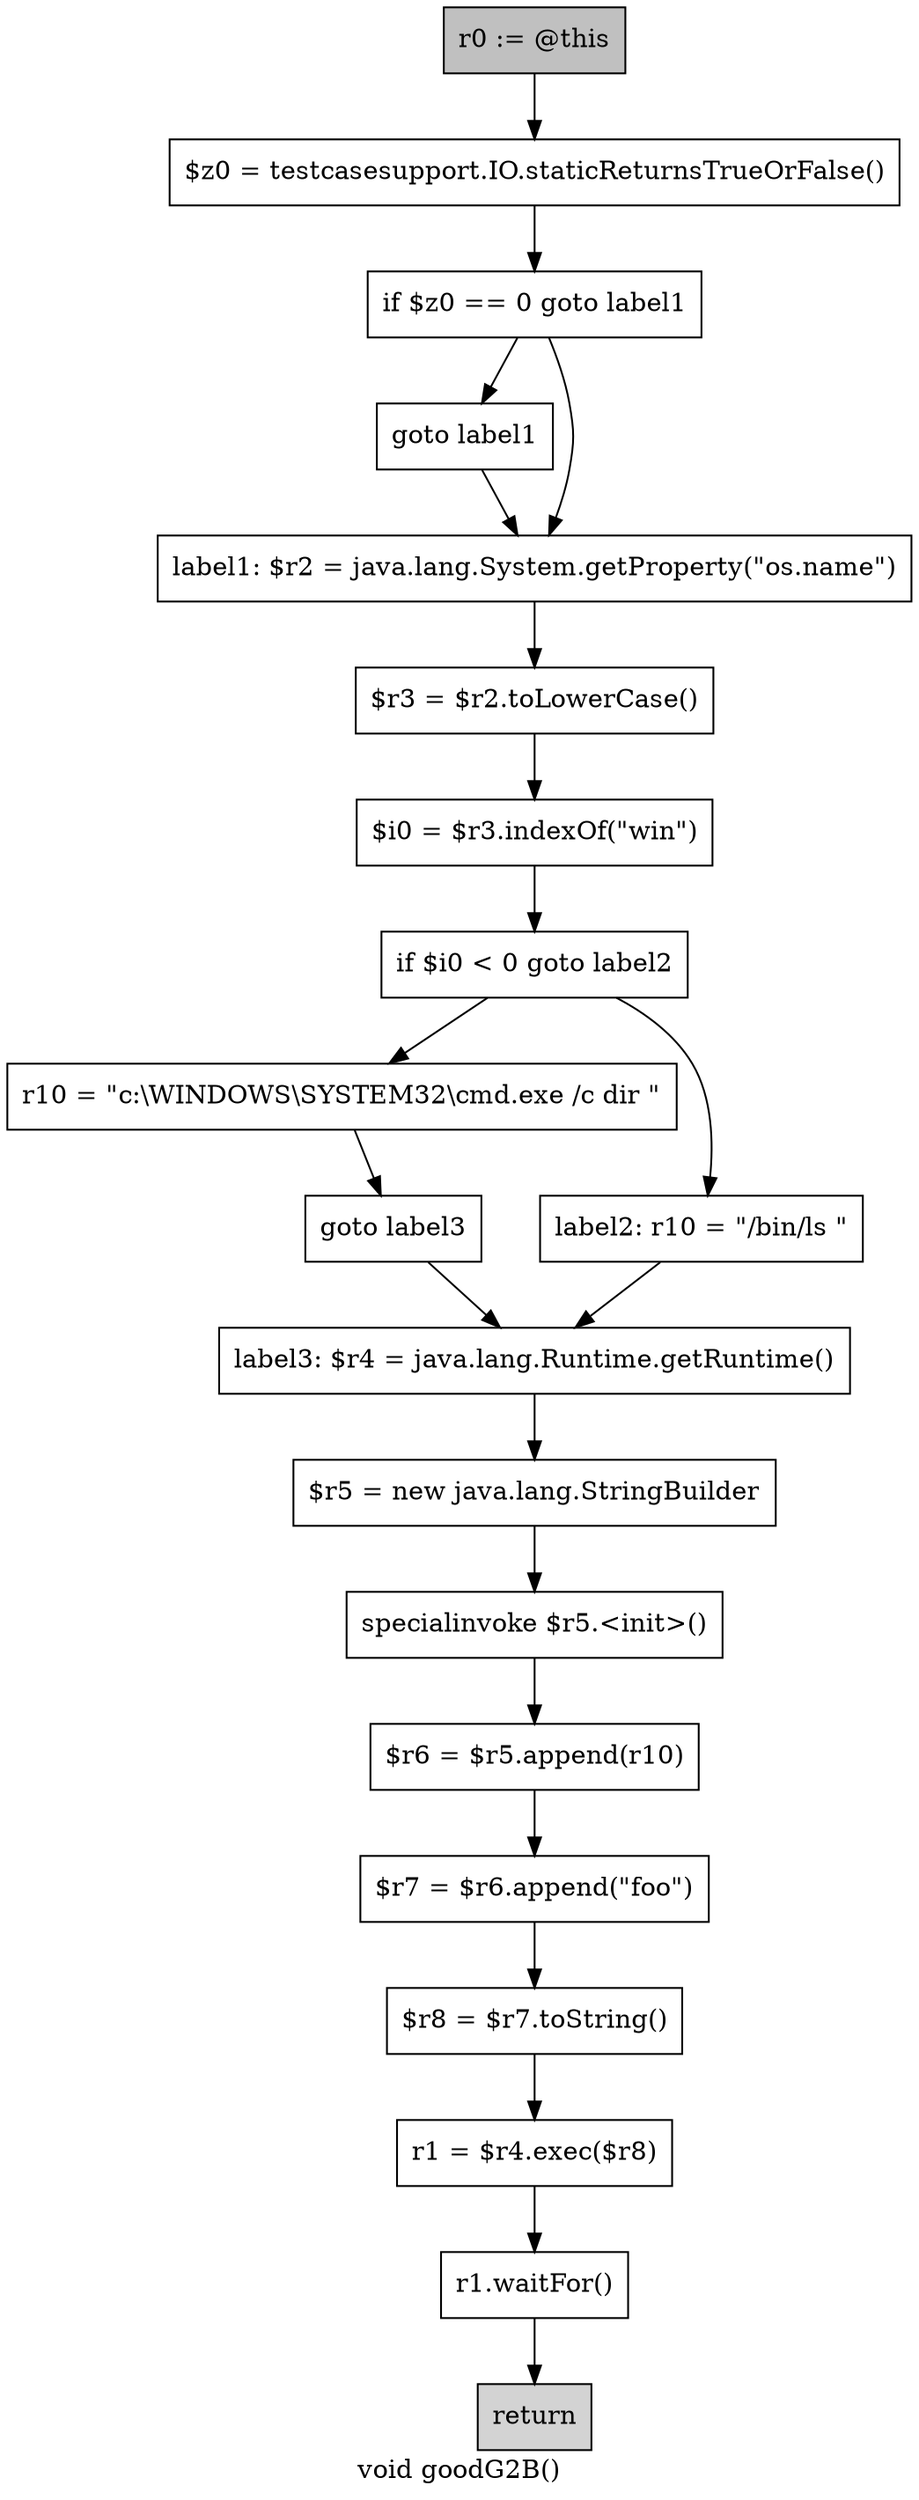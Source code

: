 digraph "void goodG2B()" {
    label="void goodG2B()";
    node [shape=box];
    "0" [style=filled,fillcolor=gray,label="r0 := @this",];
    "1" [label="$z0 = testcasesupport.IO.staticReturnsTrueOrFalse()",];
    "0"->"1";
    "2" [label="if $z0 == 0 goto label1",];
    "1"->"2";
    "3" [label="goto label1",];
    "2"->"3";
    "4" [label="label1: $r2 = java.lang.System.getProperty(\"os.name\")",];
    "2"->"4";
    "3"->"4";
    "5" [label="$r3 = $r2.toLowerCase()",];
    "4"->"5";
    "6" [label="$i0 = $r3.indexOf(\"win\")",];
    "5"->"6";
    "7" [label="if $i0 < 0 goto label2",];
    "6"->"7";
    "8" [label="r10 = \"c:\\WINDOWS\\SYSTEM32\\cmd.exe /c dir \"",];
    "7"->"8";
    "10" [label="label2: r10 = \"/bin/ls \"",];
    "7"->"10";
    "9" [label="goto label3",];
    "8"->"9";
    "11" [label="label3: $r4 = java.lang.Runtime.getRuntime()",];
    "9"->"11";
    "10"->"11";
    "12" [label="$r5 = new java.lang.StringBuilder",];
    "11"->"12";
    "13" [label="specialinvoke $r5.<init>()",];
    "12"->"13";
    "14" [label="$r6 = $r5.append(r10)",];
    "13"->"14";
    "15" [label="$r7 = $r6.append(\"foo\")",];
    "14"->"15";
    "16" [label="$r8 = $r7.toString()",];
    "15"->"16";
    "17" [label="r1 = $r4.exec($r8)",];
    "16"->"17";
    "18" [label="r1.waitFor()",];
    "17"->"18";
    "19" [style=filled,fillcolor=lightgray,label="return",];
    "18"->"19";
}
